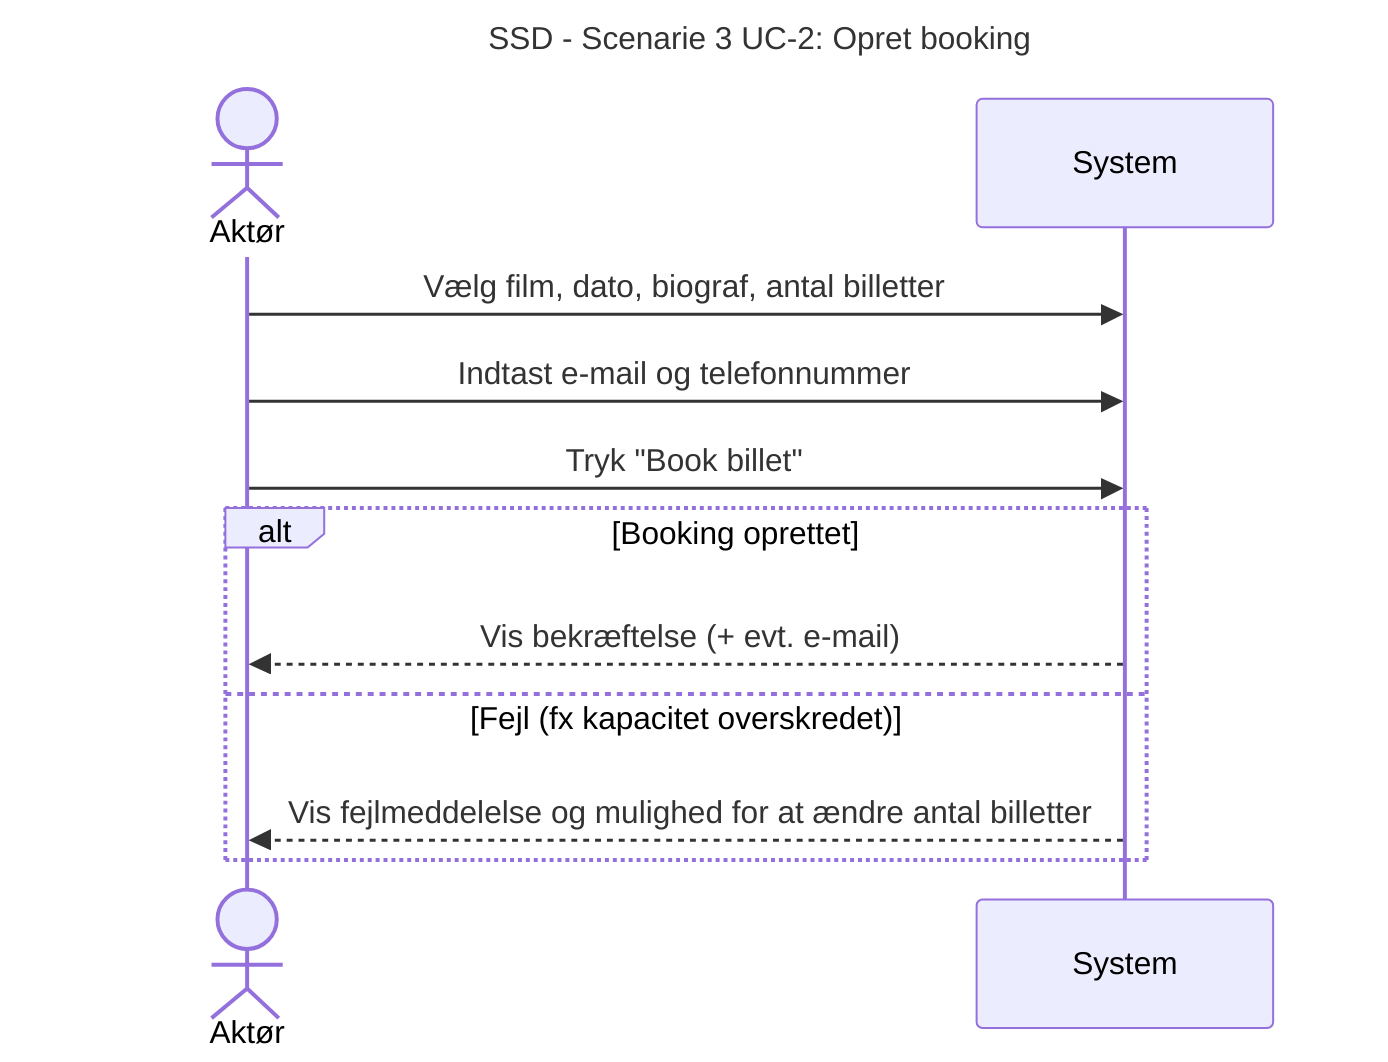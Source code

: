 sequenceDiagram 
    title SSD - Scenarie 3 UC-2: Opret booking
   actor Aktør
    participant System

    Aktør->>System: Vælg film, dato, biograf, antal billetter
    Aktør->>System: Indtast e-mail og telefonnummer
    Aktør->>System: Tryk "Book billet"
    alt Booking oprettet
        System-->>Aktør: Vis bekræftelse (+ evt. e-mail)
    else Fejl (fx kapacitet overskredet)
        System-->>Aktør: Vis fejlmeddelelse og mulighed for at ændre antal billetter
    end